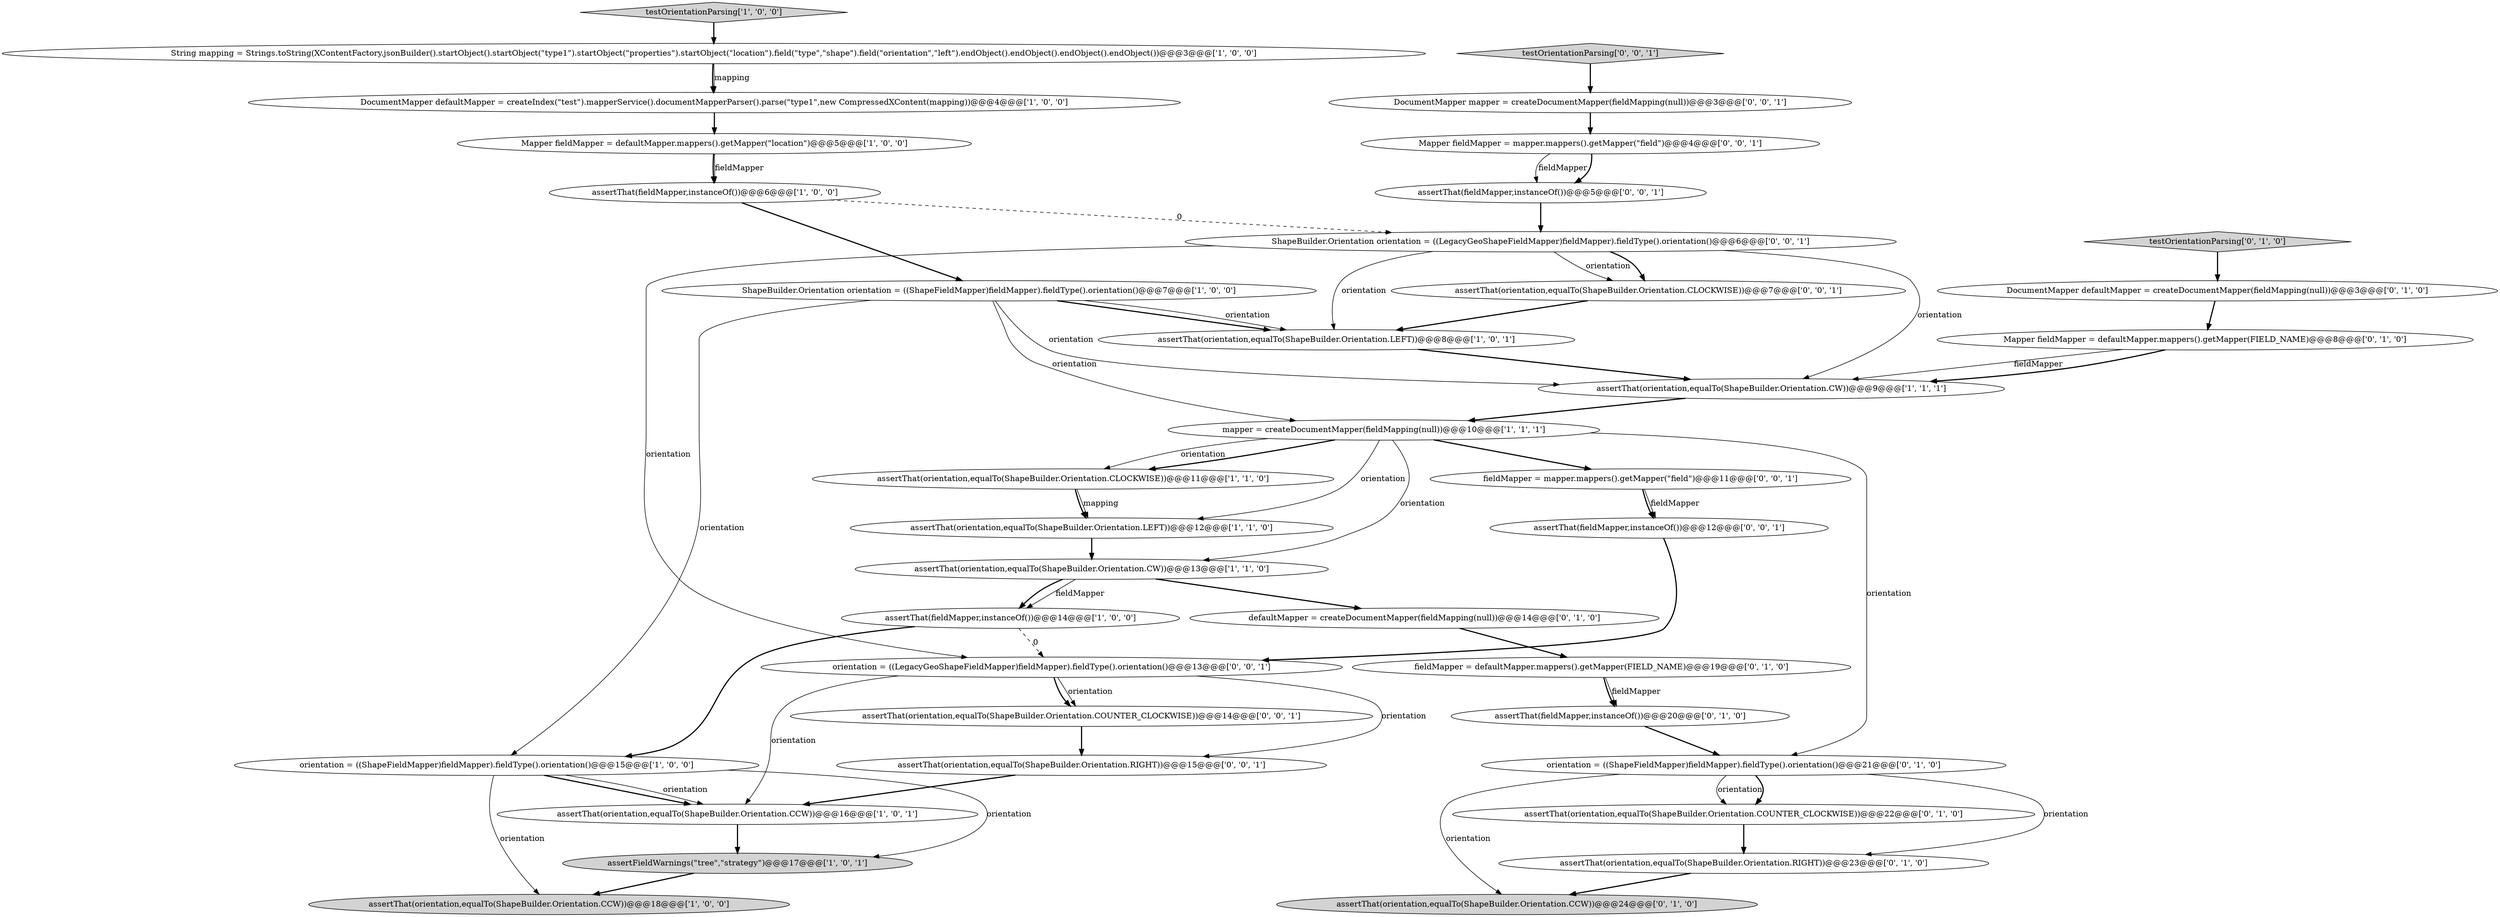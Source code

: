 digraph {
1 [style = filled, label = "String mapping = Strings.toString(XContentFactory.jsonBuilder().startObject().startObject(\"type1\").startObject(\"properties\").startObject(\"location\").field(\"type\",\"shape\").field(\"orientation\",\"left\").endObject().endObject().endObject().endObject())@@@3@@@['1', '0', '0']", fillcolor = white, shape = ellipse image = "AAA0AAABBB1BBB"];
32 [style = filled, label = "Mapper fieldMapper = mapper.mappers().getMapper(\"field\")@@@4@@@['0', '0', '1']", fillcolor = white, shape = ellipse image = "AAA0AAABBB3BBB"];
25 [style = filled, label = "Mapper fieldMapper = defaultMapper.mappers().getMapper(FIELD_NAME)@@@8@@@['0', '1', '0']", fillcolor = white, shape = ellipse image = "AAA1AAABBB2BBB"];
12 [style = filled, label = "assertThat(orientation,equalTo(ShapeBuilder.Orientation.CCW))@@@18@@@['1', '0', '0']", fillcolor = lightgray, shape = ellipse image = "AAA0AAABBB1BBB"];
37 [style = filled, label = "orientation = ((LegacyGeoShapeFieldMapper)fieldMapper).fieldType().orientation()@@@13@@@['0', '0', '1']", fillcolor = white, shape = ellipse image = "AAA0AAABBB3BBB"];
0 [style = filled, label = "ShapeBuilder.Orientation orientation = ((ShapeFieldMapper)fieldMapper).fieldType().orientation()@@@7@@@['1', '0', '0']", fillcolor = white, shape = ellipse image = "AAA0AAABBB1BBB"];
30 [style = filled, label = "assertThat(fieldMapper,instanceOf())@@@5@@@['0', '0', '1']", fillcolor = white, shape = ellipse image = "AAA0AAABBB3BBB"];
7 [style = filled, label = "Mapper fieldMapper = defaultMapper.mappers().getMapper(\"location\")@@@5@@@['1', '0', '0']", fillcolor = white, shape = ellipse image = "AAA0AAABBB1BBB"];
34 [style = filled, label = "ShapeBuilder.Orientation orientation = ((LegacyGeoShapeFieldMapper)fieldMapper).fieldType().orientation()@@@6@@@['0', '0', '1']", fillcolor = white, shape = ellipse image = "AAA0AAABBB3BBB"];
5 [style = filled, label = "assertThat(orientation,equalTo(ShapeBuilder.Orientation.CCW))@@@16@@@['1', '0', '1']", fillcolor = white, shape = ellipse image = "AAA0AAABBB1BBB"];
31 [style = filled, label = "assertThat(fieldMapper,instanceOf())@@@12@@@['0', '0', '1']", fillcolor = white, shape = ellipse image = "AAA0AAABBB3BBB"];
17 [style = filled, label = "DocumentMapper defaultMapper = createDocumentMapper(fieldMapping(null))@@@3@@@['0', '1', '0']", fillcolor = white, shape = ellipse image = "AAA0AAABBB2BBB"];
19 [style = filled, label = "assertThat(orientation,equalTo(ShapeBuilder.Orientation.CCW))@@@24@@@['0', '1', '0']", fillcolor = lightgray, shape = ellipse image = "AAA0AAABBB2BBB"];
36 [style = filled, label = "assertThat(orientation,equalTo(ShapeBuilder.Orientation.RIGHT))@@@15@@@['0', '0', '1']", fillcolor = white, shape = ellipse image = "AAA0AAABBB3BBB"];
15 [style = filled, label = "assertThat(fieldMapper,instanceOf())@@@14@@@['1', '0', '0']", fillcolor = white, shape = ellipse image = "AAA0AAABBB1BBB"];
8 [style = filled, label = "assertThat(fieldMapper,instanceOf())@@@6@@@['1', '0', '0']", fillcolor = white, shape = ellipse image = "AAA0AAABBB1BBB"];
22 [style = filled, label = "assertThat(orientation,equalTo(ShapeBuilder.Orientation.RIGHT))@@@23@@@['0', '1', '0']", fillcolor = white, shape = ellipse image = "AAA0AAABBB2BBB"];
18 [style = filled, label = "orientation = ((ShapeFieldMapper)fieldMapper).fieldType().orientation()@@@21@@@['0', '1', '0']", fillcolor = white, shape = ellipse image = "AAA0AAABBB2BBB"];
11 [style = filled, label = "assertThat(orientation,equalTo(ShapeBuilder.Orientation.CW))@@@13@@@['1', '1', '0']", fillcolor = white, shape = ellipse image = "AAA0AAABBB1BBB"];
16 [style = filled, label = "DocumentMapper defaultMapper = createIndex(\"test\").mapperService().documentMapperParser().parse(\"type1\",new CompressedXContent(mapping))@@@4@@@['1', '0', '0']", fillcolor = white, shape = ellipse image = "AAA0AAABBB1BBB"];
14 [style = filled, label = "orientation = ((ShapeFieldMapper)fieldMapper).fieldType().orientation()@@@15@@@['1', '0', '0']", fillcolor = white, shape = ellipse image = "AAA0AAABBB1BBB"];
33 [style = filled, label = "testOrientationParsing['0', '0', '1']", fillcolor = lightgray, shape = diamond image = "AAA0AAABBB3BBB"];
9 [style = filled, label = "assertThat(orientation,equalTo(ShapeBuilder.Orientation.CLOCKWISE))@@@11@@@['1', '1', '0']", fillcolor = white, shape = ellipse image = "AAA0AAABBB1BBB"];
2 [style = filled, label = "assertFieldWarnings(\"tree\",\"strategy\")@@@17@@@['1', '0', '1']", fillcolor = lightgray, shape = ellipse image = "AAA0AAABBB1BBB"];
23 [style = filled, label = "defaultMapper = createDocumentMapper(fieldMapping(null))@@@14@@@['0', '1', '0']", fillcolor = white, shape = ellipse image = "AAA0AAABBB2BBB"];
24 [style = filled, label = "assertThat(fieldMapper,instanceOf())@@@20@@@['0', '1', '0']", fillcolor = white, shape = ellipse image = "AAA0AAABBB2BBB"];
29 [style = filled, label = "DocumentMapper mapper = createDocumentMapper(fieldMapping(null))@@@3@@@['0', '0', '1']", fillcolor = white, shape = ellipse image = "AAA0AAABBB3BBB"];
21 [style = filled, label = "assertThat(orientation,equalTo(ShapeBuilder.Orientation.COUNTER_CLOCKWISE))@@@22@@@['0', '1', '0']", fillcolor = white, shape = ellipse image = "AAA0AAABBB2BBB"];
4 [style = filled, label = "assertThat(orientation,equalTo(ShapeBuilder.Orientation.LEFT))@@@12@@@['1', '1', '0']", fillcolor = white, shape = ellipse image = "AAA0AAABBB1BBB"];
13 [style = filled, label = "mapper = createDocumentMapper(fieldMapping(null))@@@10@@@['1', '1', '1']", fillcolor = white, shape = ellipse image = "AAA0AAABBB1BBB"];
3 [style = filled, label = "assertThat(orientation,equalTo(ShapeBuilder.Orientation.LEFT))@@@8@@@['1', '0', '1']", fillcolor = white, shape = ellipse image = "AAA0AAABBB1BBB"];
26 [style = filled, label = "testOrientationParsing['0', '1', '0']", fillcolor = lightgray, shape = diamond image = "AAA0AAABBB2BBB"];
20 [style = filled, label = "fieldMapper = defaultMapper.mappers().getMapper(FIELD_NAME)@@@19@@@['0', '1', '0']", fillcolor = white, shape = ellipse image = "AAA1AAABBB2BBB"];
27 [style = filled, label = "assertThat(orientation,equalTo(ShapeBuilder.Orientation.COUNTER_CLOCKWISE))@@@14@@@['0', '0', '1']", fillcolor = white, shape = ellipse image = "AAA0AAABBB3BBB"];
28 [style = filled, label = "fieldMapper = mapper.mappers().getMapper(\"field\")@@@11@@@['0', '0', '1']", fillcolor = white, shape = ellipse image = "AAA0AAABBB3BBB"];
10 [style = filled, label = "testOrientationParsing['1', '0', '0']", fillcolor = lightgray, shape = diamond image = "AAA0AAABBB1BBB"];
35 [style = filled, label = "assertThat(orientation,equalTo(ShapeBuilder.Orientation.CLOCKWISE))@@@7@@@['0', '0', '1']", fillcolor = white, shape = ellipse image = "AAA0AAABBB3BBB"];
6 [style = filled, label = "assertThat(orientation,equalTo(ShapeBuilder.Orientation.CW))@@@9@@@['1', '1', '1']", fillcolor = white, shape = ellipse image = "AAA0AAABBB1BBB"];
5->2 [style = bold, label=""];
14->5 [style = bold, label=""];
9->4 [style = solid, label="mapping"];
0->6 [style = solid, label="orientation"];
37->5 [style = solid, label="orientation"];
22->19 [style = bold, label=""];
35->3 [style = bold, label=""];
28->31 [style = bold, label=""];
30->34 [style = bold, label=""];
26->17 [style = bold, label=""];
13->4 [style = solid, label="orientation"];
7->8 [style = bold, label=""];
31->37 [style = bold, label=""];
32->30 [style = solid, label="fieldMapper"];
0->14 [style = solid, label="orientation"];
24->18 [style = bold, label=""];
9->4 [style = bold, label=""];
21->22 [style = bold, label=""];
8->0 [style = bold, label=""];
37->27 [style = bold, label=""];
4->11 [style = bold, label=""];
7->8 [style = solid, label="fieldMapper"];
6->13 [style = bold, label=""];
36->5 [style = bold, label=""];
0->3 [style = bold, label=""];
11->15 [style = bold, label=""];
13->28 [style = bold, label=""];
18->22 [style = solid, label="orientation"];
0->13 [style = solid, label="orientation"];
14->5 [style = solid, label="orientation"];
20->24 [style = solid, label="fieldMapper"];
3->6 [style = bold, label=""];
13->11 [style = solid, label="orientation"];
18->21 [style = solid, label="orientation"];
1->16 [style = solid, label="mapping"];
10->1 [style = bold, label=""];
34->6 [style = solid, label="orientation"];
28->31 [style = solid, label="fieldMapper"];
27->36 [style = bold, label=""];
15->37 [style = dashed, label="0"];
18->19 [style = solid, label="orientation"];
29->32 [style = bold, label=""];
15->14 [style = bold, label=""];
23->20 [style = bold, label=""];
11->23 [style = bold, label=""];
13->9 [style = solid, label="orientation"];
34->35 [style = solid, label="orientation"];
8->34 [style = dashed, label="0"];
11->15 [style = solid, label="fieldMapper"];
20->24 [style = bold, label=""];
18->21 [style = bold, label=""];
14->12 [style = solid, label="orientation"];
16->7 [style = bold, label=""];
13->18 [style = solid, label="orientation"];
0->3 [style = solid, label="orientation"];
32->30 [style = bold, label=""];
13->9 [style = bold, label=""];
34->35 [style = bold, label=""];
14->2 [style = solid, label="orientation"];
25->6 [style = solid, label="fieldMapper"];
34->37 [style = solid, label="orientation"];
1->16 [style = bold, label=""];
37->27 [style = solid, label="orientation"];
25->6 [style = bold, label=""];
33->29 [style = bold, label=""];
2->12 [style = bold, label=""];
17->25 [style = bold, label=""];
34->3 [style = solid, label="orientation"];
37->36 [style = solid, label="orientation"];
}
